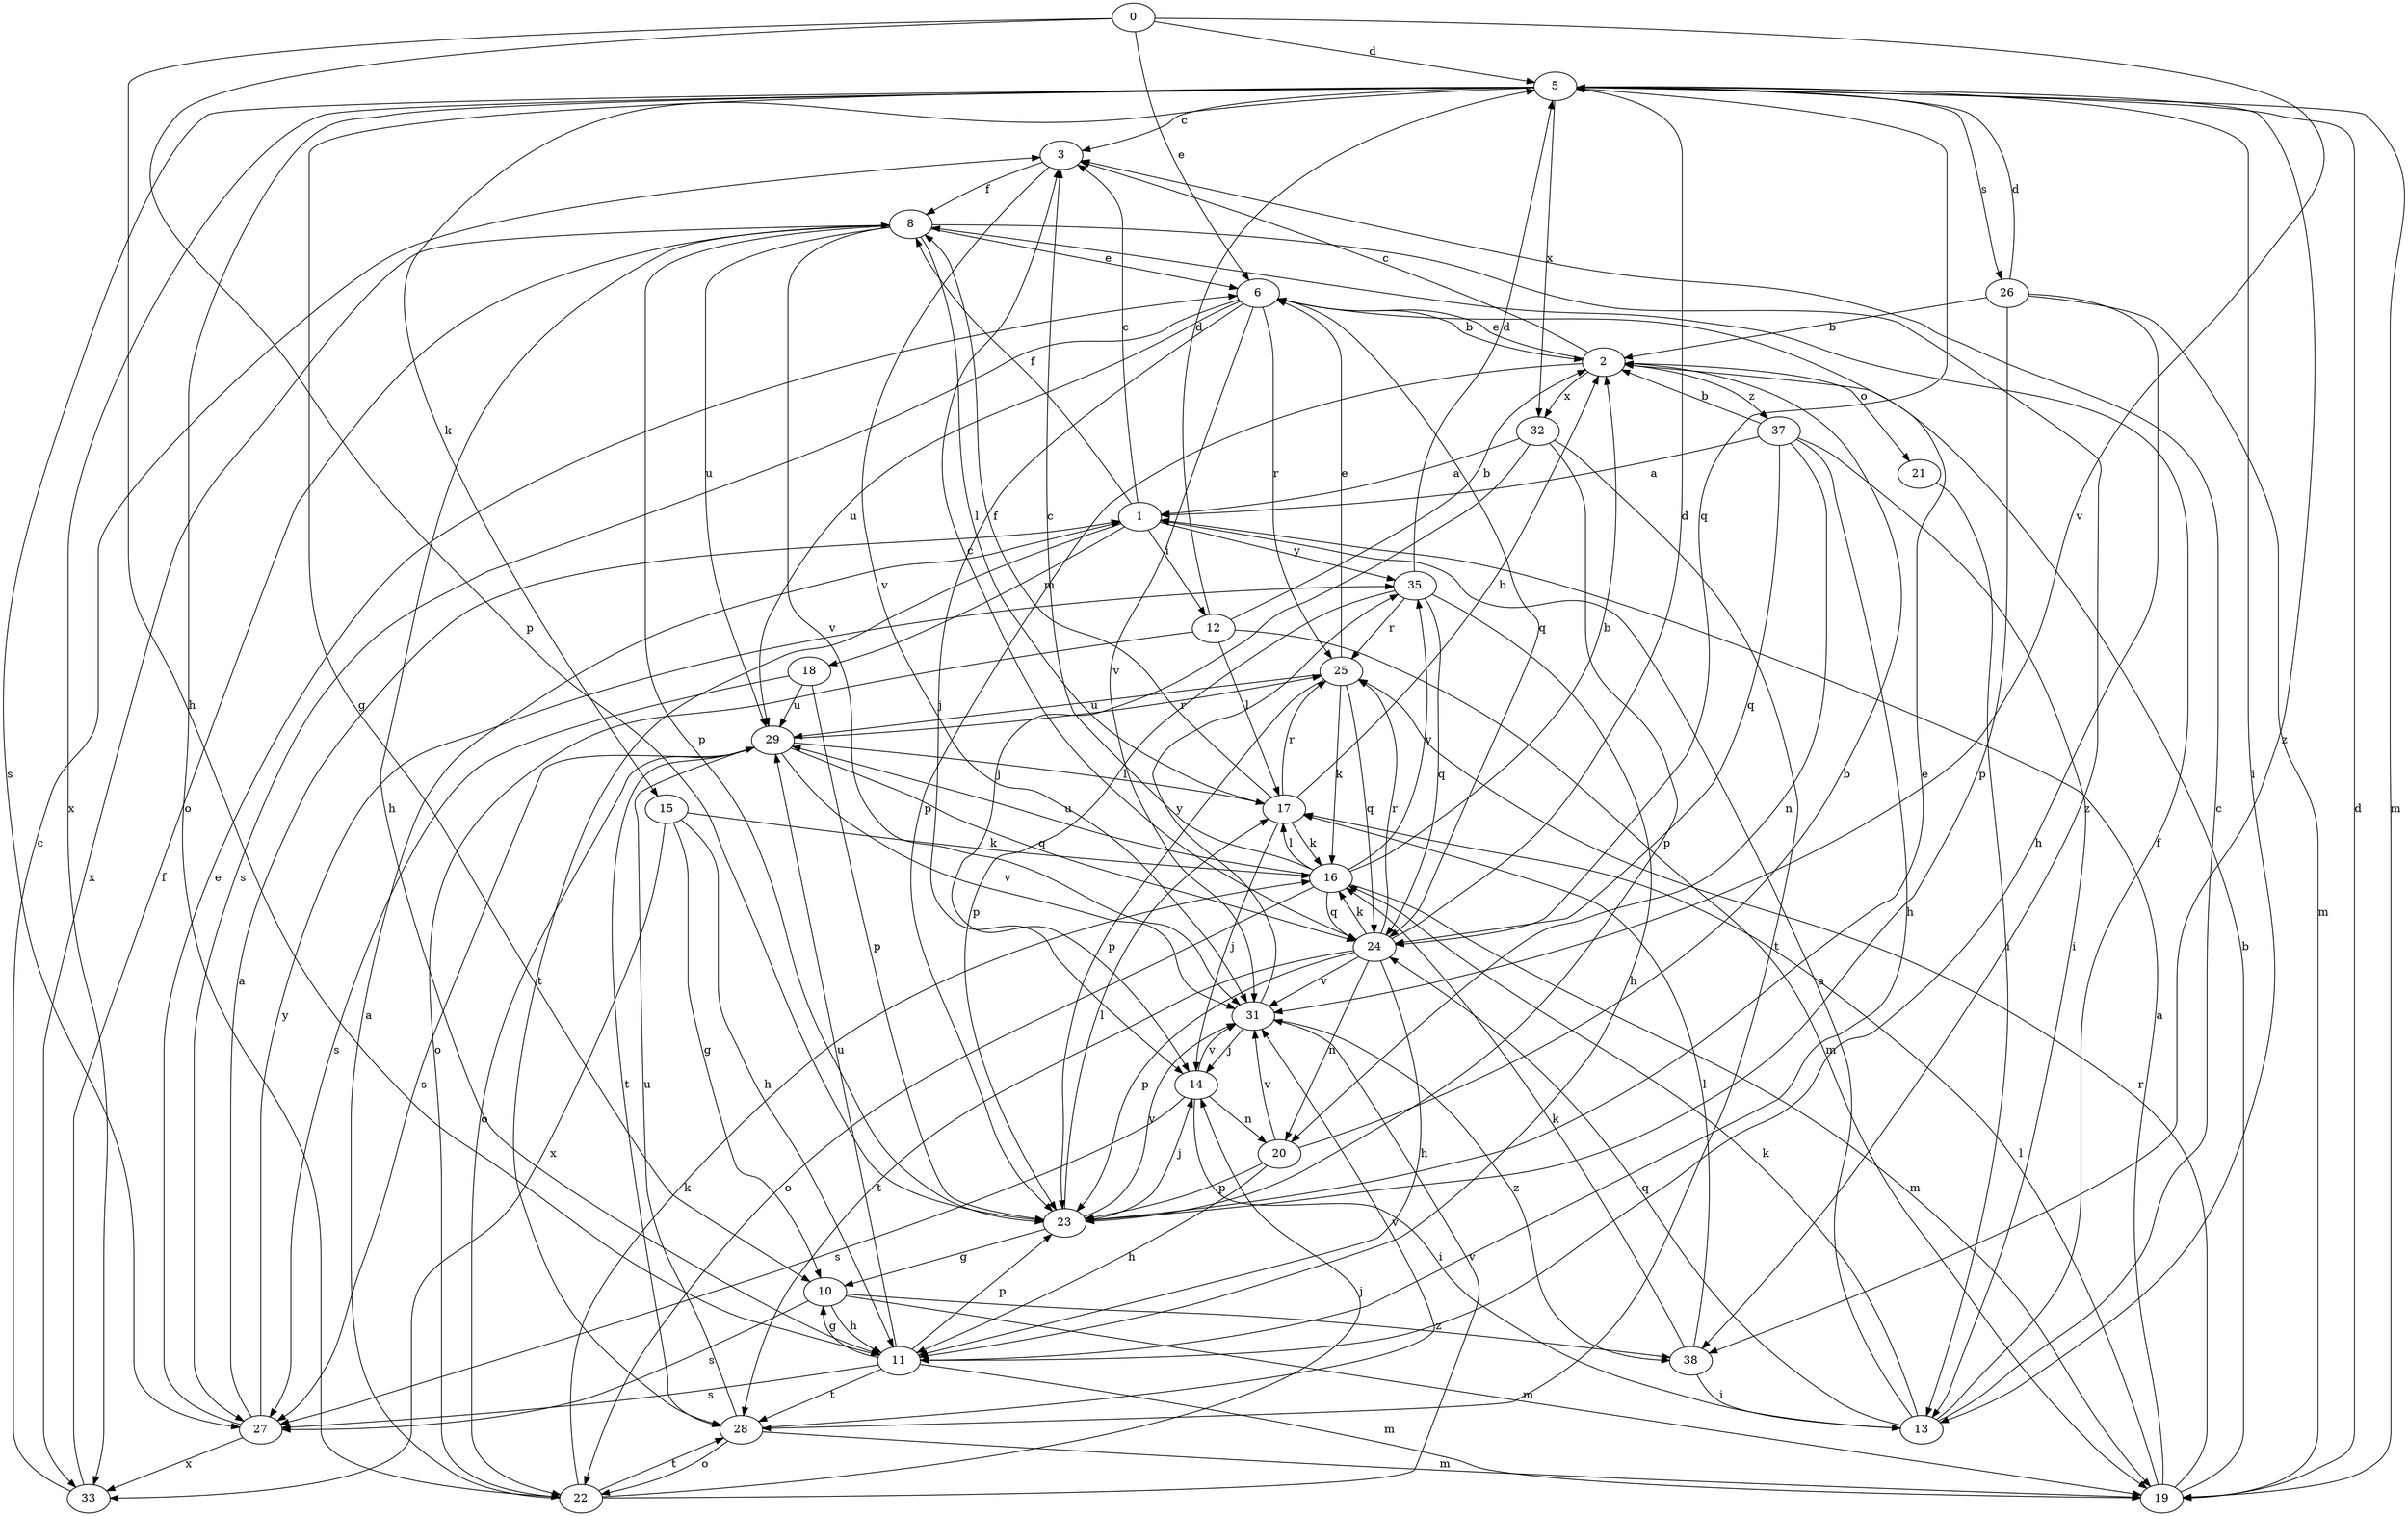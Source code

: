 strict digraph  {
0;
1;
2;
3;
5;
6;
8;
10;
11;
12;
13;
14;
15;
16;
17;
18;
19;
20;
21;
22;
23;
24;
25;
26;
27;
28;
29;
31;
32;
33;
35;
37;
38;
0 -> 5  [label=d];
0 -> 6  [label=e];
0 -> 11  [label=h];
0 -> 23  [label=p];
0 -> 31  [label=v];
1 -> 3  [label=c];
1 -> 8  [label=f];
1 -> 12  [label=i];
1 -> 18  [label=m];
1 -> 28  [label=t];
1 -> 35  [label=y];
2 -> 3  [label=c];
2 -> 6  [label=e];
2 -> 21  [label=o];
2 -> 23  [label=p];
2 -> 32  [label=x];
2 -> 37  [label=z];
3 -> 8  [label=f];
3 -> 31  [label=v];
5 -> 3  [label=c];
5 -> 10  [label=g];
5 -> 13  [label=i];
5 -> 15  [label=k];
5 -> 19  [label=m];
5 -> 22  [label=o];
5 -> 24  [label=q];
5 -> 26  [label=s];
5 -> 27  [label=s];
5 -> 32  [label=x];
5 -> 33  [label=x];
5 -> 38  [label=z];
6 -> 2  [label=b];
6 -> 14  [label=j];
6 -> 24  [label=q];
6 -> 25  [label=r];
6 -> 27  [label=s];
6 -> 29  [label=u];
6 -> 31  [label=v];
8 -> 6  [label=e];
8 -> 11  [label=h];
8 -> 17  [label=l];
8 -> 23  [label=p];
8 -> 29  [label=u];
8 -> 31  [label=v];
8 -> 33  [label=x];
8 -> 38  [label=z];
10 -> 11  [label=h];
10 -> 19  [label=m];
10 -> 27  [label=s];
10 -> 38  [label=z];
11 -> 10  [label=g];
11 -> 19  [label=m];
11 -> 23  [label=p];
11 -> 27  [label=s];
11 -> 28  [label=t];
11 -> 29  [label=u];
12 -> 2  [label=b];
12 -> 5  [label=d];
12 -> 17  [label=l];
12 -> 19  [label=m];
12 -> 22  [label=o];
13 -> 1  [label=a];
13 -> 3  [label=c];
13 -> 8  [label=f];
13 -> 16  [label=k];
13 -> 24  [label=q];
14 -> 13  [label=i];
14 -> 20  [label=n];
14 -> 27  [label=s];
14 -> 31  [label=v];
15 -> 10  [label=g];
15 -> 11  [label=h];
15 -> 16  [label=k];
15 -> 33  [label=x];
16 -> 2  [label=b];
16 -> 3  [label=c];
16 -> 17  [label=l];
16 -> 19  [label=m];
16 -> 22  [label=o];
16 -> 24  [label=q];
16 -> 29  [label=u];
16 -> 35  [label=y];
17 -> 2  [label=b];
17 -> 8  [label=f];
17 -> 14  [label=j];
17 -> 16  [label=k];
17 -> 25  [label=r];
18 -> 23  [label=p];
18 -> 27  [label=s];
18 -> 29  [label=u];
19 -> 1  [label=a];
19 -> 2  [label=b];
19 -> 5  [label=d];
19 -> 17  [label=l];
19 -> 25  [label=r];
20 -> 2  [label=b];
20 -> 11  [label=h];
20 -> 23  [label=p];
20 -> 31  [label=v];
21 -> 13  [label=i];
22 -> 1  [label=a];
22 -> 14  [label=j];
22 -> 16  [label=k];
22 -> 28  [label=t];
22 -> 31  [label=v];
23 -> 6  [label=e];
23 -> 10  [label=g];
23 -> 14  [label=j];
23 -> 17  [label=l];
23 -> 31  [label=v];
24 -> 3  [label=c];
24 -> 5  [label=d];
24 -> 11  [label=h];
24 -> 16  [label=k];
24 -> 20  [label=n];
24 -> 23  [label=p];
24 -> 25  [label=r];
24 -> 28  [label=t];
24 -> 31  [label=v];
25 -> 6  [label=e];
25 -> 16  [label=k];
25 -> 23  [label=p];
25 -> 24  [label=q];
25 -> 29  [label=u];
26 -> 2  [label=b];
26 -> 5  [label=d];
26 -> 11  [label=h];
26 -> 19  [label=m];
26 -> 23  [label=p];
27 -> 1  [label=a];
27 -> 6  [label=e];
27 -> 33  [label=x];
27 -> 35  [label=y];
28 -> 19  [label=m];
28 -> 22  [label=o];
28 -> 29  [label=u];
28 -> 31  [label=v];
29 -> 17  [label=l];
29 -> 22  [label=o];
29 -> 24  [label=q];
29 -> 25  [label=r];
29 -> 27  [label=s];
29 -> 28  [label=t];
29 -> 31  [label=v];
31 -> 14  [label=j];
31 -> 35  [label=y];
31 -> 38  [label=z];
32 -> 1  [label=a];
32 -> 14  [label=j];
32 -> 23  [label=p];
32 -> 28  [label=t];
33 -> 3  [label=c];
33 -> 8  [label=f];
35 -> 5  [label=d];
35 -> 11  [label=h];
35 -> 23  [label=p];
35 -> 24  [label=q];
35 -> 25  [label=r];
37 -> 1  [label=a];
37 -> 2  [label=b];
37 -> 11  [label=h];
37 -> 13  [label=i];
37 -> 20  [label=n];
37 -> 24  [label=q];
38 -> 13  [label=i];
38 -> 16  [label=k];
38 -> 17  [label=l];
}
